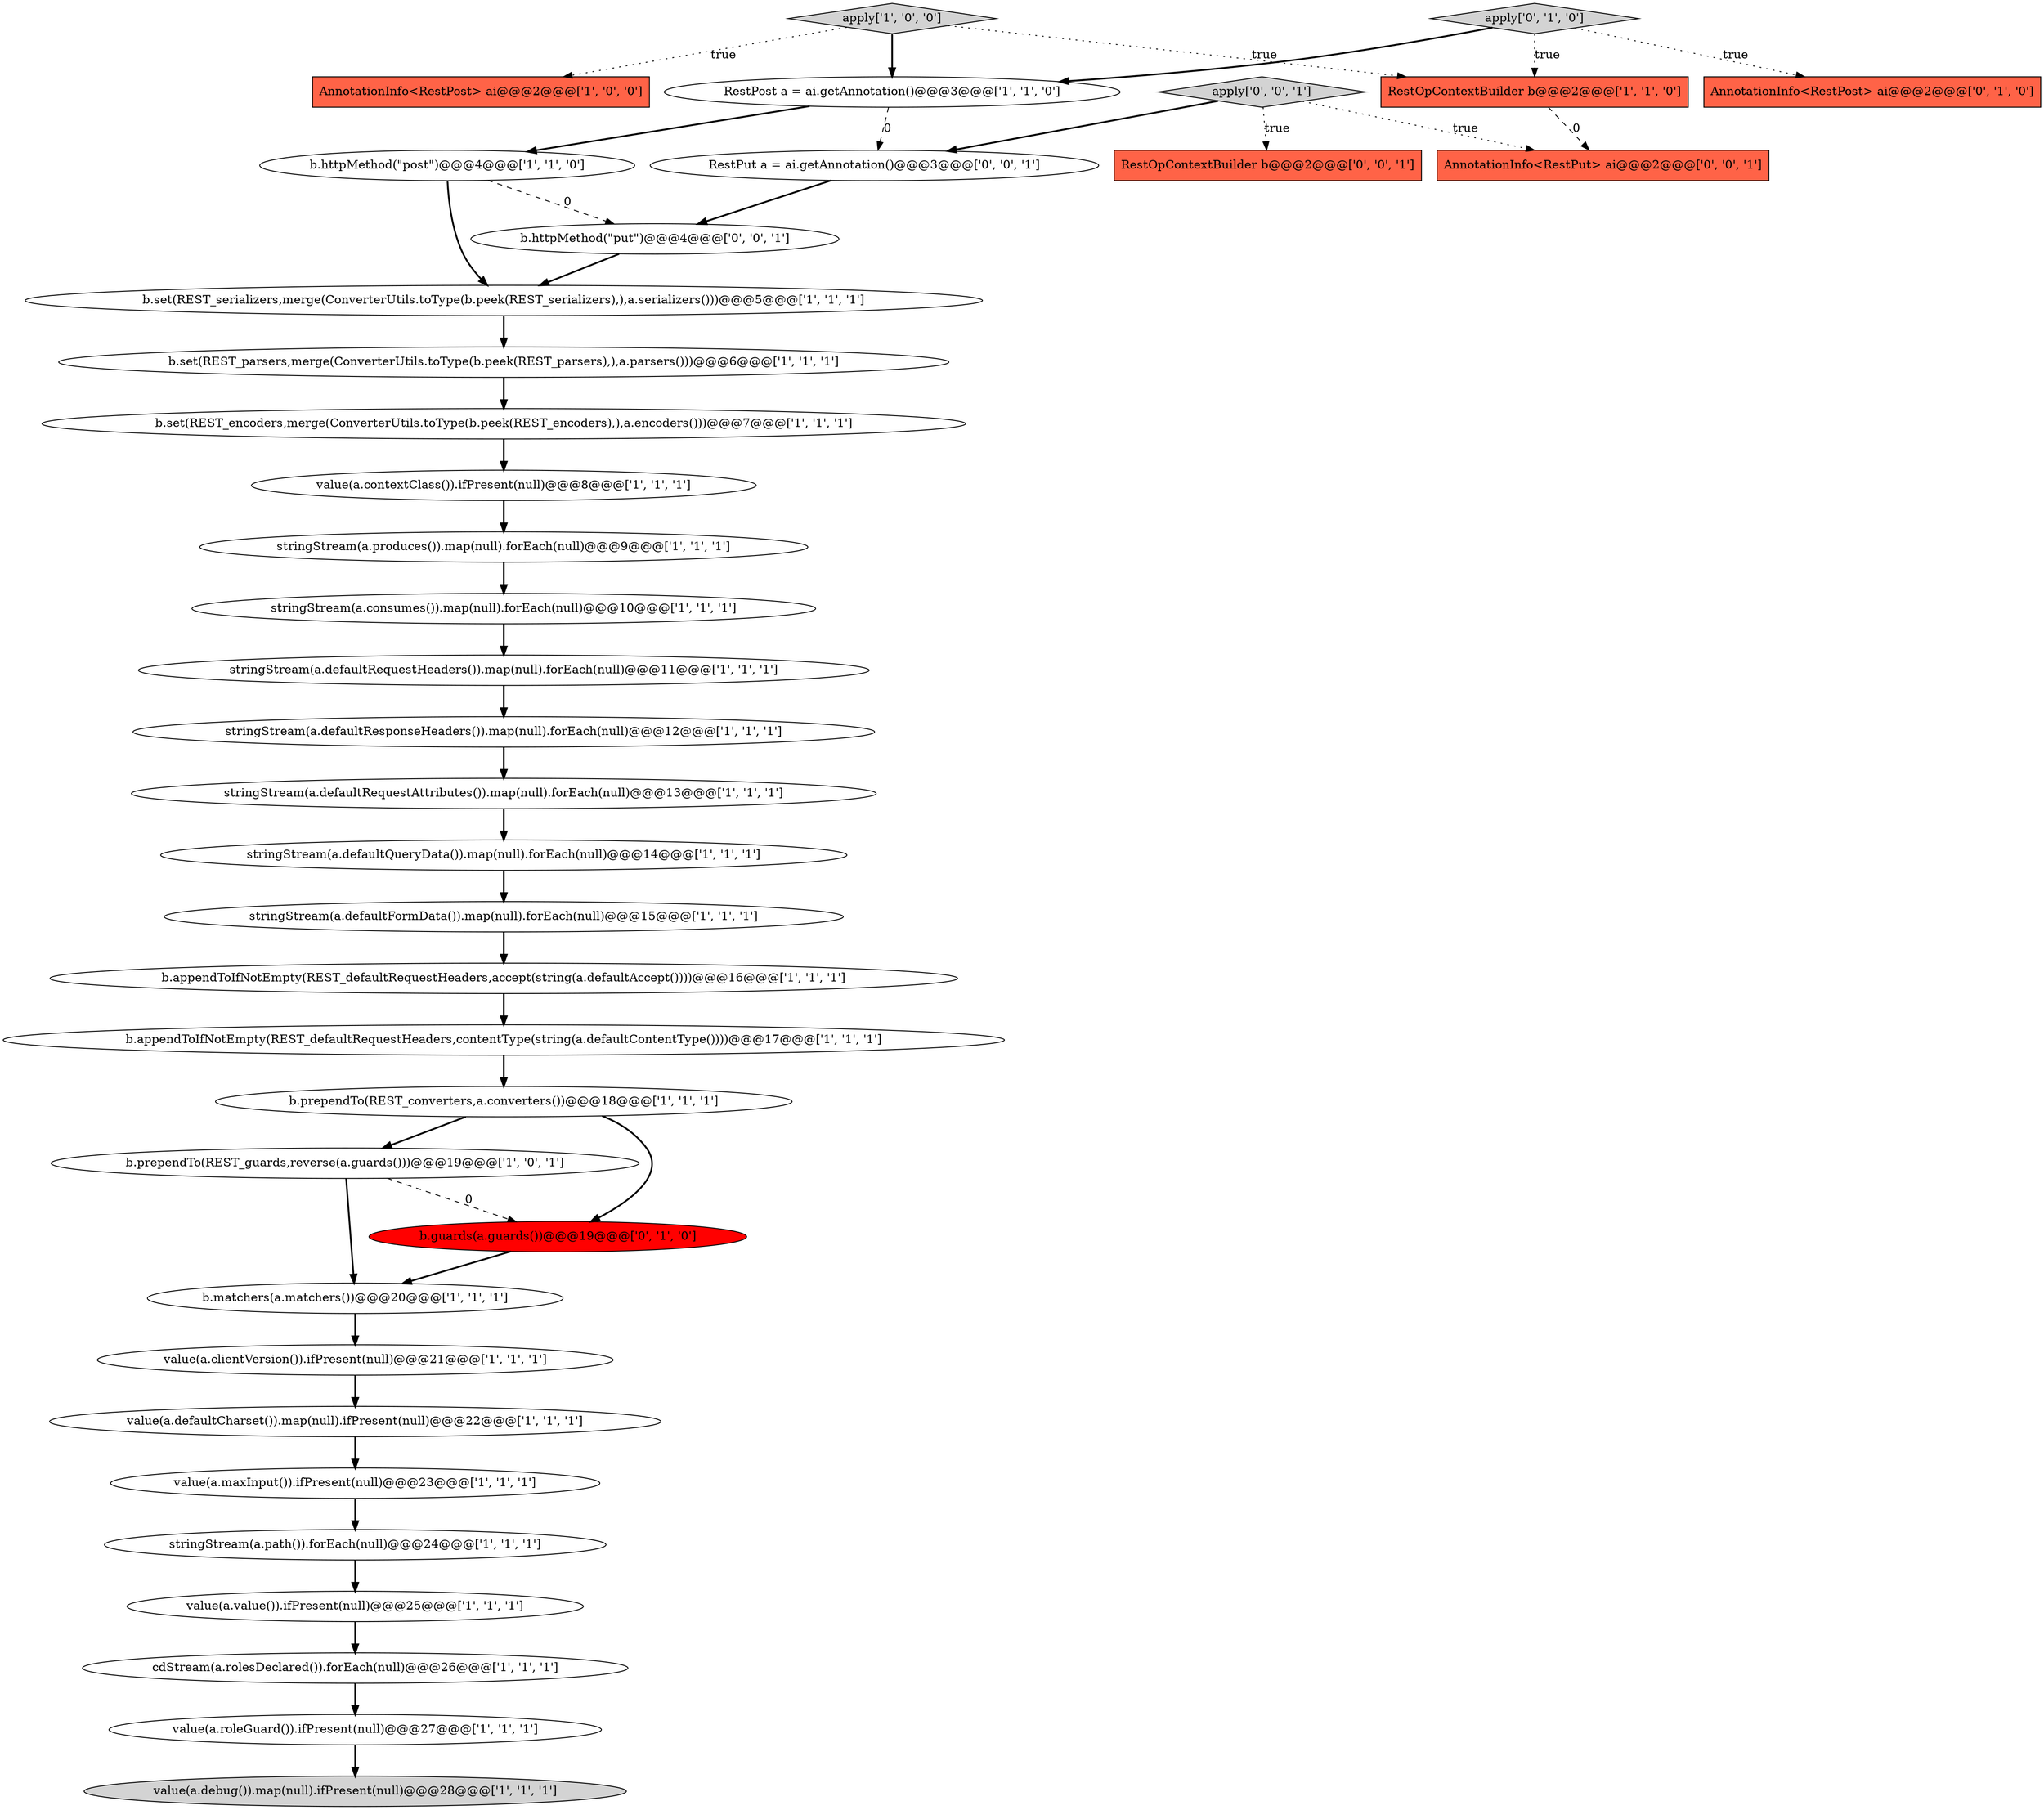 digraph {
21 [style = filled, label = "b.matchers(a.matchers())@@@20@@@['1', '1', '1']", fillcolor = white, shape = ellipse image = "AAA0AAABBB1BBB"];
13 [style = filled, label = "b.set(REST_parsers,merge(ConverterUtils.toType(b.peek(REST_parsers),),a.parsers()))@@@6@@@['1', '1', '1']", fillcolor = white, shape = ellipse image = "AAA0AAABBB1BBB"];
26 [style = filled, label = "stringStream(a.path()).forEach(null)@@@24@@@['1', '1', '1']", fillcolor = white, shape = ellipse image = "AAA0AAABBB1BBB"];
32 [style = filled, label = "b.httpMethod(\"put\")@@@4@@@['0', '0', '1']", fillcolor = white, shape = ellipse image = "AAA0AAABBB3BBB"];
16 [style = filled, label = "RestOpContextBuilder b@@@2@@@['1', '1', '0']", fillcolor = tomato, shape = box image = "AAA0AAABBB1BBB"];
33 [style = filled, label = "RestPut a = ai.getAnnotation()@@@3@@@['0', '0', '1']", fillcolor = white, shape = ellipse image = "AAA0AAABBB3BBB"];
6 [style = filled, label = "stringStream(a.consumes()).map(null).forEach(null)@@@10@@@['1', '1', '1']", fillcolor = white, shape = ellipse image = "AAA0AAABBB1BBB"];
17 [style = filled, label = "b.prependTo(REST_converters,a.converters())@@@18@@@['1', '1', '1']", fillcolor = white, shape = ellipse image = "AAA0AAABBB1BBB"];
18 [style = filled, label = "b.prependTo(REST_guards,reverse(a.guards()))@@@19@@@['1', '0', '1']", fillcolor = white, shape = ellipse image = "AAA0AAABBB1BBB"];
36 [style = filled, label = "AnnotationInfo<RestPut> ai@@@2@@@['0', '0', '1']", fillcolor = tomato, shape = box image = "AAA0AAABBB3BBB"];
31 [style = filled, label = "AnnotationInfo<RestPost> ai@@@2@@@['0', '1', '0']", fillcolor = tomato, shape = box image = "AAA0AAABBB2BBB"];
12 [style = filled, label = "b.httpMethod(\"post\")@@@4@@@['1', '1', '0']", fillcolor = white, shape = ellipse image = "AAA0AAABBB1BBB"];
29 [style = filled, label = "b.guards(a.guards())@@@19@@@['0', '1', '0']", fillcolor = red, shape = ellipse image = "AAA1AAABBB2BBB"];
14 [style = filled, label = "RestPost a = ai.getAnnotation()@@@3@@@['1', '1', '0']", fillcolor = white, shape = ellipse image = "AAA0AAABBB1BBB"];
27 [style = filled, label = "value(a.maxInput()).ifPresent(null)@@@23@@@['1', '1', '1']", fillcolor = white, shape = ellipse image = "AAA0AAABBB1BBB"];
24 [style = filled, label = "stringStream(a.defaultRequestAttributes()).map(null).forEach(null)@@@13@@@['1', '1', '1']", fillcolor = white, shape = ellipse image = "AAA0AAABBB1BBB"];
34 [style = filled, label = "apply['0', '0', '1']", fillcolor = lightgray, shape = diamond image = "AAA0AAABBB3BBB"];
15 [style = filled, label = "b.appendToIfNotEmpty(REST_defaultRequestHeaders,accept(string(a.defaultAccept())))@@@16@@@['1', '1', '1']", fillcolor = white, shape = ellipse image = "AAA0AAABBB1BBB"];
10 [style = filled, label = "stringStream(a.defaultRequestHeaders()).map(null).forEach(null)@@@11@@@['1', '1', '1']", fillcolor = white, shape = ellipse image = "AAA0AAABBB1BBB"];
2 [style = filled, label = "stringStream(a.defaultQueryData()).map(null).forEach(null)@@@14@@@['1', '1', '1']", fillcolor = white, shape = ellipse image = "AAA0AAABBB1BBB"];
9 [style = filled, label = "value(a.defaultCharset()).map(null).ifPresent(null)@@@22@@@['1', '1', '1']", fillcolor = white, shape = ellipse image = "AAA0AAABBB1BBB"];
0 [style = filled, label = "cdStream(a.rolesDeclared()).forEach(null)@@@26@@@['1', '1', '1']", fillcolor = white, shape = ellipse image = "AAA0AAABBB1BBB"];
20 [style = filled, label = "stringStream(a.defaultResponseHeaders()).map(null).forEach(null)@@@12@@@['1', '1', '1']", fillcolor = white, shape = ellipse image = "AAA0AAABBB1BBB"];
25 [style = filled, label = "value(a.debug()).map(null).ifPresent(null)@@@28@@@['1', '1', '1']", fillcolor = lightgray, shape = ellipse image = "AAA0AAABBB1BBB"];
28 [style = filled, label = "value(a.value()).ifPresent(null)@@@25@@@['1', '1', '1']", fillcolor = white, shape = ellipse image = "AAA0AAABBB1BBB"];
22 [style = filled, label = "value(a.clientVersion()).ifPresent(null)@@@21@@@['1', '1', '1']", fillcolor = white, shape = ellipse image = "AAA0AAABBB1BBB"];
7 [style = filled, label = "AnnotationInfo<RestPost> ai@@@2@@@['1', '0', '0']", fillcolor = tomato, shape = box image = "AAA0AAABBB1BBB"];
23 [style = filled, label = "apply['1', '0', '0']", fillcolor = lightgray, shape = diamond image = "AAA0AAABBB1BBB"];
35 [style = filled, label = "RestOpContextBuilder b@@@2@@@['0', '0', '1']", fillcolor = tomato, shape = box image = "AAA0AAABBB3BBB"];
8 [style = filled, label = "stringStream(a.produces()).map(null).forEach(null)@@@9@@@['1', '1', '1']", fillcolor = white, shape = ellipse image = "AAA0AAABBB1BBB"];
3 [style = filled, label = "b.appendToIfNotEmpty(REST_defaultRequestHeaders,contentType(string(a.defaultContentType())))@@@17@@@['1', '1', '1']", fillcolor = white, shape = ellipse image = "AAA0AAABBB1BBB"];
11 [style = filled, label = "value(a.contextClass()).ifPresent(null)@@@8@@@['1', '1', '1']", fillcolor = white, shape = ellipse image = "AAA0AAABBB1BBB"];
5 [style = filled, label = "b.set(REST_serializers,merge(ConverterUtils.toType(b.peek(REST_serializers),),a.serializers()))@@@5@@@['1', '1', '1']", fillcolor = white, shape = ellipse image = "AAA0AAABBB1BBB"];
1 [style = filled, label = "stringStream(a.defaultFormData()).map(null).forEach(null)@@@15@@@['1', '1', '1']", fillcolor = white, shape = ellipse image = "AAA0AAABBB1BBB"];
19 [style = filled, label = "value(a.roleGuard()).ifPresent(null)@@@27@@@['1', '1', '1']", fillcolor = white, shape = ellipse image = "AAA0AAABBB1BBB"];
4 [style = filled, label = "b.set(REST_encoders,merge(ConverterUtils.toType(b.peek(REST_encoders),),a.encoders()))@@@7@@@['1', '1', '1']", fillcolor = white, shape = ellipse image = "AAA0AAABBB1BBB"];
30 [style = filled, label = "apply['0', '1', '0']", fillcolor = lightgray, shape = diamond image = "AAA0AAABBB2BBB"];
23->16 [style = dotted, label="true"];
32->5 [style = bold, label=""];
10->20 [style = bold, label=""];
12->5 [style = bold, label=""];
24->2 [style = bold, label=""];
0->19 [style = bold, label=""];
2->1 [style = bold, label=""];
1->15 [style = bold, label=""];
12->32 [style = dashed, label="0"];
34->36 [style = dotted, label="true"];
22->9 [style = bold, label=""];
34->33 [style = bold, label=""];
8->6 [style = bold, label=""];
23->7 [style = dotted, label="true"];
15->3 [style = bold, label=""];
14->33 [style = dashed, label="0"];
29->21 [style = bold, label=""];
19->25 [style = bold, label=""];
9->27 [style = bold, label=""];
23->14 [style = bold, label=""];
28->0 [style = bold, label=""];
30->16 [style = dotted, label="true"];
34->35 [style = dotted, label="true"];
21->22 [style = bold, label=""];
6->10 [style = bold, label=""];
5->13 [style = bold, label=""];
14->12 [style = bold, label=""];
18->29 [style = dashed, label="0"];
16->36 [style = dashed, label="0"];
30->14 [style = bold, label=""];
11->8 [style = bold, label=""];
3->17 [style = bold, label=""];
33->32 [style = bold, label=""];
26->28 [style = bold, label=""];
18->21 [style = bold, label=""];
4->11 [style = bold, label=""];
20->24 [style = bold, label=""];
17->29 [style = bold, label=""];
13->4 [style = bold, label=""];
17->18 [style = bold, label=""];
30->31 [style = dotted, label="true"];
27->26 [style = bold, label=""];
}
